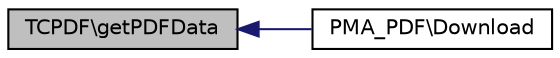 digraph G
{
  edge [fontname="Helvetica",fontsize="10",labelfontname="Helvetica",labelfontsize="10"];
  node [fontname="Helvetica",fontsize="10",shape=record];
  rankdir="LR";
  Node1 [label="TCPDF\\getPDFData",height=0.2,width=0.4,color="black", fillcolor="grey75", style="filled" fontcolor="black"];
  Node1 -> Node2 [dir="back",color="midnightblue",fontsize="10",style="solid",fontname="Helvetica"];
  Node2 [label="PMA_PDF\\Download",height=0.2,width=0.4,color="black", fillcolor="white", style="filled",URL="$classPMA__PDF.html#afeeca77d437699df983ee5101331d1af",tooltip="Sends file as a download to user."];
}
